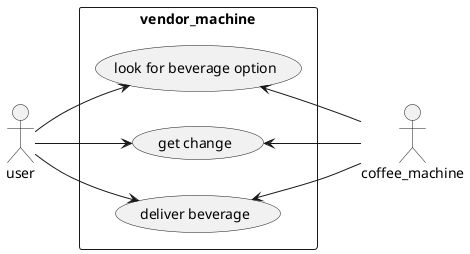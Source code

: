 @startuml
left to right direction
skinparam packageStyle rectangle

actor user
actor coffee_machine
rectangle vendor_machine {
	user --> (look for beverage option)
	user --> (get change)
	user --> (deliver beverage)
	(look for beverage option) <-- coffee_machine
	(get change) <-- coffee_machine
	(deliver beverage) <-- coffee_machine

}
@enduml